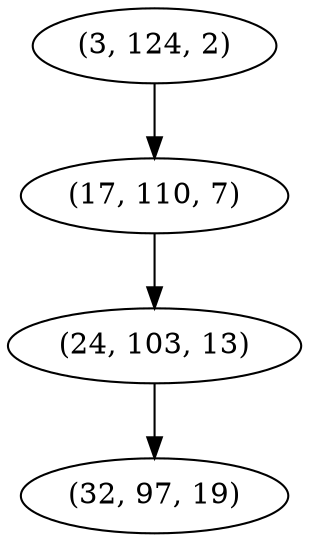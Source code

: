 digraph tree {
    "(3, 124, 2)";
    "(17, 110, 7)";
    "(24, 103, 13)";
    "(32, 97, 19)";
    "(3, 124, 2)" -> "(17, 110, 7)";
    "(17, 110, 7)" -> "(24, 103, 13)";
    "(24, 103, 13)" -> "(32, 97, 19)";
}
